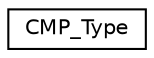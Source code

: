 digraph "Graphical Class Hierarchy"
{
 // LATEX_PDF_SIZE
  edge [fontname="Helvetica",fontsize="10",labelfontname="Helvetica",labelfontsize="10"];
  node [fontname="Helvetica",fontsize="10",shape=record];
  rankdir="LR";
  Node0 [label="CMP_Type",height=0.2,width=0.4,color="black", fillcolor="white", style="filled",URL="$struct_c_m_p___type.html",tooltip=" "];
}
